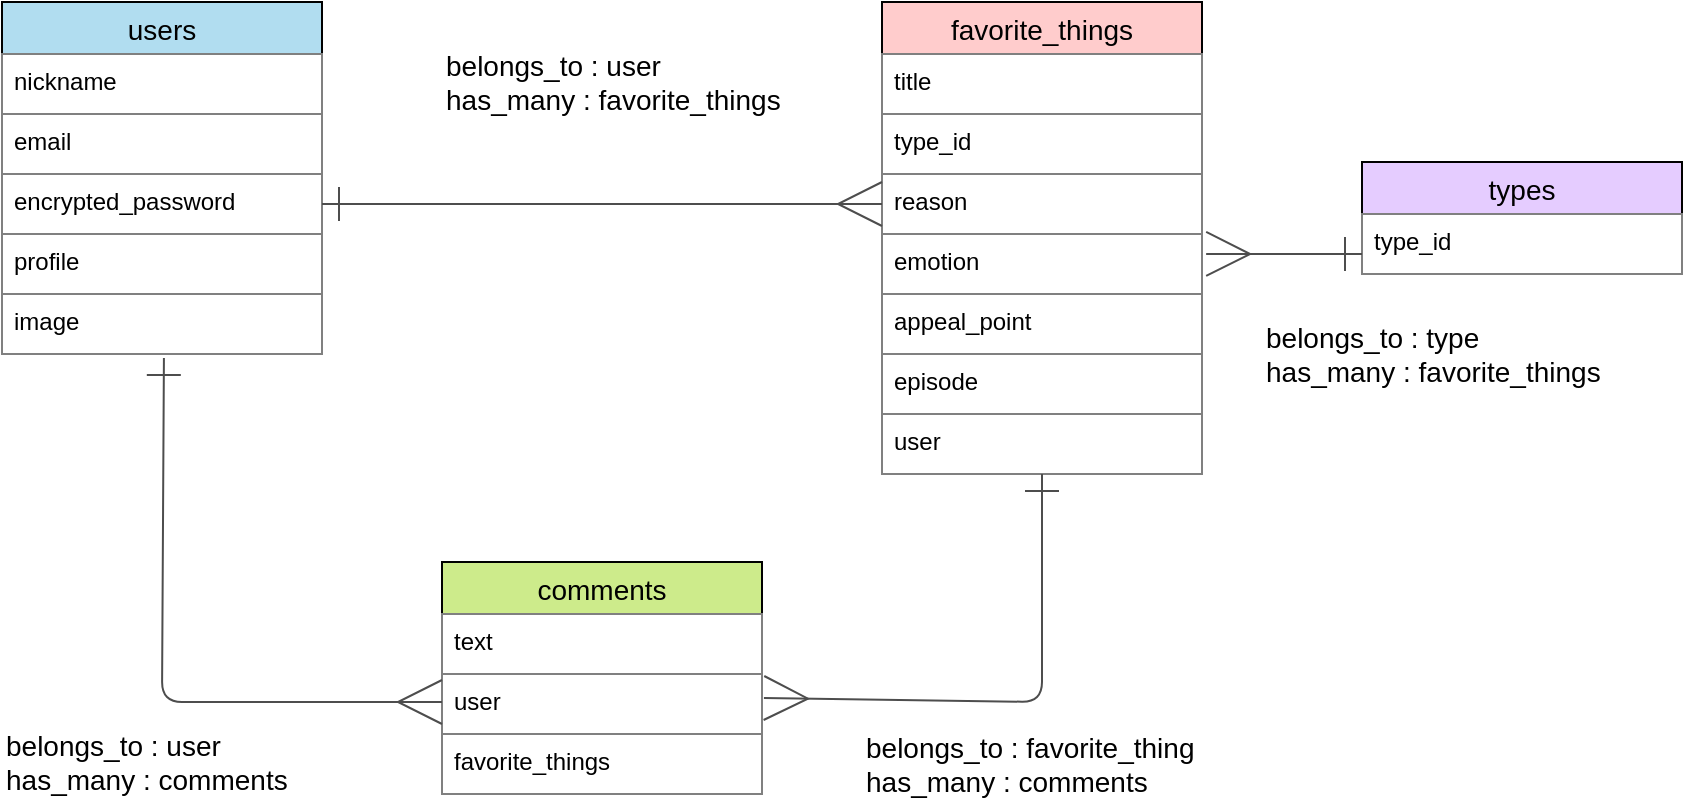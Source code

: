 <mxfile>
    <diagram id="n7Mlq3v7jifNeIk-RpPs" name="ページ1">
        <mxGraphModel dx="716" dy="580" grid="0" gridSize="10" guides="0" tooltips="1" connect="0" arrows="1" fold="1" page="1" pageScale="1" pageWidth="827" pageHeight="1169" background="#ffffff" math="0" shadow="0">
            <root>
                <mxCell id="0"/>
                <mxCell id="1" parent="0"/>
                <mxCell id="2" value="users" style="swimlane;fontStyle=0;childLayout=stackLayout;horizontal=1;startSize=26;horizontalStack=0;resizeParent=1;resizeParentMax=0;resizeLast=0;collapsible=1;marginBottom=0;align=center;fontSize=14;fillColor=#b1ddf0;strokeColor=#000000;fontColor=#000000;strokeWidth=1;" parent="1" vertex="1">
                    <mxGeometry x="80" y="120" width="160" height="176" as="geometry"/>
                </mxCell>
                <mxCell id="3" value="nickname" style="text;strokeColor=#808080;fillColor=#FFFFFF;spacingLeft=4;spacingRight=4;overflow=hidden;rotatable=0;points=[[0,0.5],[1,0.5]];portConstraint=eastwest;fontSize=12;fontColor=#000000;" parent="2" vertex="1">
                    <mxGeometry y="26" width="160" height="30" as="geometry"/>
                </mxCell>
                <mxCell id="5" value="email" style="text;strokeColor=#808080;fillColor=#FFFFFF;spacingLeft=4;spacingRight=4;overflow=hidden;rotatable=0;points=[[0,0.5],[1,0.5]];portConstraint=eastwest;fontSize=12;fontColor=#000000;" parent="2" vertex="1">
                    <mxGeometry y="56" width="160" height="30" as="geometry"/>
                </mxCell>
                <mxCell id="20" value="encrypted_password" style="text;strokeColor=#808080;fillColor=#FFFFFF;spacingLeft=4;spacingRight=4;overflow=hidden;rotatable=0;points=[[0,0.5],[1,0.5]];portConstraint=eastwest;fontSize=12;fontColor=#000000;" parent="2" vertex="1">
                    <mxGeometry y="86" width="160" height="30" as="geometry"/>
                </mxCell>
                <mxCell id="19" value="profile" style="text;strokeColor=#808080;fillColor=#FFFFFF;spacingLeft=4;spacingRight=4;overflow=hidden;rotatable=0;points=[[0,0.5],[1,0.5]];portConstraint=eastwest;fontSize=12;fontColor=#000000;" parent="2" vertex="1">
                    <mxGeometry y="116" width="160" height="30" as="geometry"/>
                </mxCell>
                <mxCell id="71" value="image" style="text;strokeColor=#808080;fillColor=#FFFFFF;spacingLeft=4;spacingRight=4;overflow=hidden;rotatable=0;points=[[0,0.5],[1,0.5]];portConstraint=eastwest;fontSize=12;fontColor=#000000;" parent="2" vertex="1">
                    <mxGeometry y="146" width="160" height="30" as="geometry"/>
                </mxCell>
                <mxCell id="29" value="favorite_things" style="swimlane;fontStyle=0;childLayout=stackLayout;horizontal=1;startSize=26;horizontalStack=0;resizeParent=1;resizeParentMax=0;resizeLast=0;collapsible=1;marginBottom=0;align=center;fontSize=14;strokeColor=#000000;strokeWidth=1;fillColor=#ffcccc;fontColor=#000000;" parent="1" vertex="1">
                    <mxGeometry x="520" y="120" width="160" height="236" as="geometry"/>
                </mxCell>
                <mxCell id="30" value="title" style="text;strokeColor=#808080;fillColor=#FFFFFF;spacingLeft=4;spacingRight=4;overflow=hidden;rotatable=0;points=[[0,0.5],[1,0.5]];portConstraint=eastwest;fontSize=12;fontColor=#000000;labelBackgroundColor=none;" parent="29" vertex="1">
                    <mxGeometry y="26" width="160" height="30" as="geometry"/>
                </mxCell>
                <mxCell id="73" value="type_id" style="text;strokeColor=#808080;fillColor=#FFFFFF;spacingLeft=4;spacingRight=4;overflow=hidden;rotatable=0;points=[[0,0.5],[1,0.5]];portConstraint=eastwest;fontSize=12;fontColor=#000000;labelBackgroundColor=none;" vertex="1" parent="29">
                    <mxGeometry y="56" width="160" height="30" as="geometry"/>
                </mxCell>
                <mxCell id="31" value="reason" style="text;strokeColor=#808080;fillColor=#FFFFFF;spacingLeft=4;spacingRight=4;overflow=hidden;rotatable=0;points=[[0,0.5],[1,0.5]];portConstraint=eastwest;fontSize=12;fontColor=#000000;labelBackgroundColor=none;" parent="29" vertex="1">
                    <mxGeometry y="86" width="160" height="30" as="geometry"/>
                </mxCell>
                <mxCell id="70" value="emotion" style="text;strokeColor=#808080;fillColor=#FFFFFF;spacingLeft=4;spacingRight=4;overflow=hidden;rotatable=0;points=[[0,0.5],[1,0.5]];portConstraint=eastwest;fontSize=12;fontColor=#000000;labelBackgroundColor=none;" parent="29" vertex="1">
                    <mxGeometry y="116" width="160" height="30" as="geometry"/>
                </mxCell>
                <mxCell id="36" value="appeal_point" style="text;strokeColor=#808080;fillColor=#FFFFFF;spacingLeft=4;spacingRight=4;overflow=hidden;rotatable=0;points=[[0,0.5],[1,0.5]];portConstraint=eastwest;fontSize=12;fontColor=#000000;labelBackgroundColor=none;" parent="29" vertex="1">
                    <mxGeometry y="146" width="160" height="30" as="geometry"/>
                </mxCell>
                <mxCell id="32" value="episode" style="text;strokeColor=#808080;fillColor=#FFFFFF;spacingLeft=4;spacingRight=4;overflow=hidden;rotatable=0;points=[[0,0.5],[1,0.5]];portConstraint=eastwest;fontSize=12;fontColor=#000000;labelBackgroundColor=none;" parent="29" vertex="1">
                    <mxGeometry y="176" width="160" height="30" as="geometry"/>
                </mxCell>
                <mxCell id="35" value="user" style="text;strokeColor=#808080;fillColor=#FFFFFF;spacingLeft=4;spacingRight=4;overflow=hidden;rotatable=0;points=[[0,0.5],[1,0.5]];portConstraint=eastwest;fontSize=12;fontColor=#000000;labelBackgroundColor=none;" parent="29" vertex="1">
                    <mxGeometry y="206" width="160" height="30" as="geometry"/>
                </mxCell>
                <mxCell id="37" value="comments" style="swimlane;fontStyle=0;childLayout=stackLayout;horizontal=1;startSize=26;horizontalStack=0;resizeParent=1;resizeParentMax=0;resizeLast=0;collapsible=1;marginBottom=0;align=center;fontSize=14;labelBackgroundColor=none;strokeColor=#000000;strokeWidth=1;fillColor=#cdeb8b;fontColor=#000000;" parent="1" vertex="1">
                    <mxGeometry x="300" y="400" width="160" height="116" as="geometry"/>
                </mxCell>
                <mxCell id="38" value="text" style="text;strokeColor=#808080;fillColor=#FFFFFF;spacingLeft=4;spacingRight=4;overflow=hidden;rotatable=0;points=[[0,0.5],[1,0.5]];portConstraint=eastwest;fontSize=12;labelBackgroundColor=none;fontColor=#000000;" parent="37" vertex="1">
                    <mxGeometry y="26" width="160" height="30" as="geometry"/>
                </mxCell>
                <mxCell id="39" value="user" style="text;strokeColor=#808080;fillColor=#FFFFFF;spacingLeft=4;spacingRight=4;overflow=hidden;rotatable=0;points=[[0,0.5],[1,0.5]];portConstraint=eastwest;fontSize=12;labelBackgroundColor=none;fontColor=#000000;" parent="37" vertex="1">
                    <mxGeometry y="56" width="160" height="30" as="geometry"/>
                </mxCell>
                <mxCell id="40" value="favorite_things" style="text;strokeColor=#808080;fillColor=#FFFFFF;spacingLeft=4;spacingRight=4;overflow=hidden;rotatable=0;points=[[0,0.5],[1,0.5]];portConstraint=eastwest;fontSize=12;labelBackgroundColor=none;fontColor=#000000;" parent="37" vertex="1">
                    <mxGeometry y="86" width="160" height="30" as="geometry"/>
                </mxCell>
                <mxCell id="60" style="edgeStyle=none;rounded=1;jumpStyle=none;html=1;fontColor=#FFFFFF;startArrow=ERone;startFill=0;endArrow=ERmany;endFill=0;startSize=15;endSize=20;strokeColor=#4D4D4D;strokeWidth=1;" parent="1" source="20" edge="1">
                    <mxGeometry relative="1" as="geometry">
                        <mxPoint x="520" y="221" as="targetPoint"/>
                    </mxGeometry>
                </mxCell>
                <mxCell id="61" style="edgeStyle=none;rounded=1;jumpStyle=none;html=1;fontColor=#FFFFFF;startArrow=ERone;startFill=0;endArrow=ERmany;endFill=0;startSize=15;endSize=20;strokeColor=#4D4D4D;strokeWidth=1;exitX=0.506;exitY=1.067;exitDx=0;exitDy=0;exitPerimeter=0;" parent="1" source="71" edge="1">
                    <mxGeometry relative="1" as="geometry">
                        <mxPoint x="300" y="470" as="targetPoint"/>
                        <Array as="points">
                            <mxPoint x="160" y="470"/>
                        </Array>
                        <mxPoint x="160" y="299" as="sourcePoint"/>
                    </mxGeometry>
                </mxCell>
                <mxCell id="63" style="edgeStyle=none;rounded=1;jumpStyle=none;html=1;fontColor=#FFFFFF;startArrow=ERone;startFill=0;endArrow=ERmany;endFill=0;startSize=15;endSize=20;strokeColor=#4D4D4D;strokeWidth=1;entryX=1.006;entryY=0.4;entryDx=0;entryDy=0;entryPerimeter=0;" parent="1" source="35" target="39" edge="1">
                    <mxGeometry relative="1" as="geometry">
                        <mxPoint x="470" y="460" as="targetPoint"/>
                        <Array as="points">
                            <mxPoint x="600" y="470"/>
                        </Array>
                    </mxGeometry>
                </mxCell>
                <mxCell id="66" value="&lt;font style=&quot;font-size: 14px&quot;&gt;belongs_to : favorite_thing&lt;br&gt;has_many : comments&lt;/font&gt;" style="edgeLabel;html=1;align=left;verticalAlign=middle;resizable=0;points=[];fontColor=#000000;labelBackgroundColor=none;" parent="63" vertex="1" connectable="0">
                    <mxGeometry x="-0.546" y="1" relative="1" as="geometry">
                        <mxPoint x="-91" y="87" as="offset"/>
                    </mxGeometry>
                </mxCell>
                <mxCell id="67" value="&lt;font style=&quot;font-size: 14px&quot;&gt;belongs_to : user&lt;br&gt;has_many : comments&lt;/font&gt;" style="edgeLabel;html=1;align=left;verticalAlign=middle;resizable=0;points=[];fontColor=#000000;labelBackgroundColor=none;" parent="1" vertex="1" connectable="0">
                    <mxGeometry x="80" y="500" as="geometry"/>
                </mxCell>
                <mxCell id="68" value="&lt;font style=&quot;font-size: 14px&quot;&gt;belongs_to : user&lt;br&gt;has_many : favorite_things&lt;/font&gt;" style="edgeLabel;html=1;align=left;verticalAlign=middle;resizable=0;points=[];fontColor=#000000;labelBackgroundColor=none;" parent="1" vertex="1" connectable="0">
                    <mxGeometry x="300" y="160" as="geometry"/>
                </mxCell>
                <mxCell id="74" value="types" style="swimlane;fontStyle=0;childLayout=stackLayout;horizontal=1;startSize=26;horizontalStack=0;resizeParent=1;resizeParentMax=0;resizeLast=0;collapsible=1;marginBottom=0;align=center;fontSize=14;labelBackgroundColor=none;strokeColor=#000000;strokeWidth=1;fillColor=#E5CCFF;fontColor=#000000;" vertex="1" parent="1">
                    <mxGeometry x="760" y="200" width="160" height="56" as="geometry"/>
                </mxCell>
                <mxCell id="75" value="type_id" style="text;strokeColor=#808080;fillColor=#FFFFFF;spacingLeft=4;spacingRight=4;overflow=hidden;rotatable=0;points=[[0,0.5],[1,0.5]];portConstraint=eastwest;fontSize=12;labelBackgroundColor=none;fontColor=#000000;" vertex="1" parent="74">
                    <mxGeometry y="26" width="160" height="30" as="geometry"/>
                </mxCell>
                <mxCell id="79" style="edgeStyle=none;rounded=1;jumpStyle=none;html=1;fontColor=#FFFFFF;startArrow=ERone;startFill=0;endArrow=ERmany;endFill=0;startSize=15;endSize=20;strokeColor=#4D4D4D;strokeWidth=1;exitX=0;exitY=0.667;exitDx=0;exitDy=0;exitPerimeter=0;entryX=1.013;entryY=0.333;entryDx=0;entryDy=0;entryPerimeter=0;" edge="1" parent="1" source="75" target="70">
                    <mxGeometry relative="1" as="geometry">
                        <mxPoint x="950" y="430" as="targetPoint"/>
                        <mxPoint x="750" y="240" as="sourcePoint"/>
                    </mxGeometry>
                </mxCell>
                <mxCell id="80" value="&lt;font style=&quot;font-size: 14px&quot;&gt;belongs_to :&amp;nbsp;&lt;span style=&quot;text-align: center&quot;&gt;type&lt;/span&gt;&lt;br&gt;has_many : favorite_things&lt;/font&gt;" style="edgeLabel;html=1;align=left;verticalAlign=middle;resizable=0;points=[];fontColor=#000000;labelBackgroundColor=none;" vertex="1" connectable="0" parent="1">
                    <mxGeometry x="710" y="296" as="geometry"/>
                </mxCell>
            </root>
        </mxGraphModel>
    </diagram>
</mxfile>
